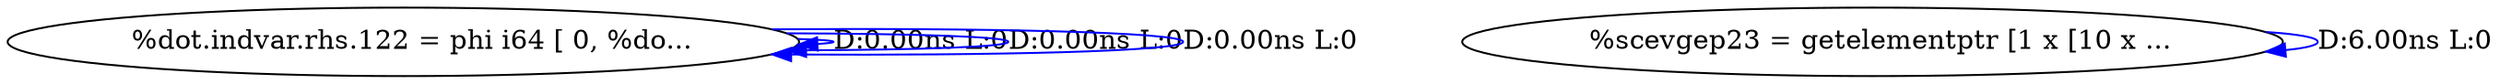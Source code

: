 digraph {
Node0x29b0590[label="  %dot.indvar.rhs.122 = phi i64 [ 0, %do..."];
Node0x29b0590 -> Node0x29b0590[label="D:0.00ns L:0",color=blue];
Node0x29b0590 -> Node0x29b0590[label="D:0.00ns L:0",color=blue];
Node0x29b0590 -> Node0x29b0590[label="D:0.00ns L:0",color=blue];
Node0x29b0670[label="  %scevgep23 = getelementptr [1 x [10 x ..."];
Node0x29b0670 -> Node0x29b0670[label="D:6.00ns L:0",color=blue];
}
